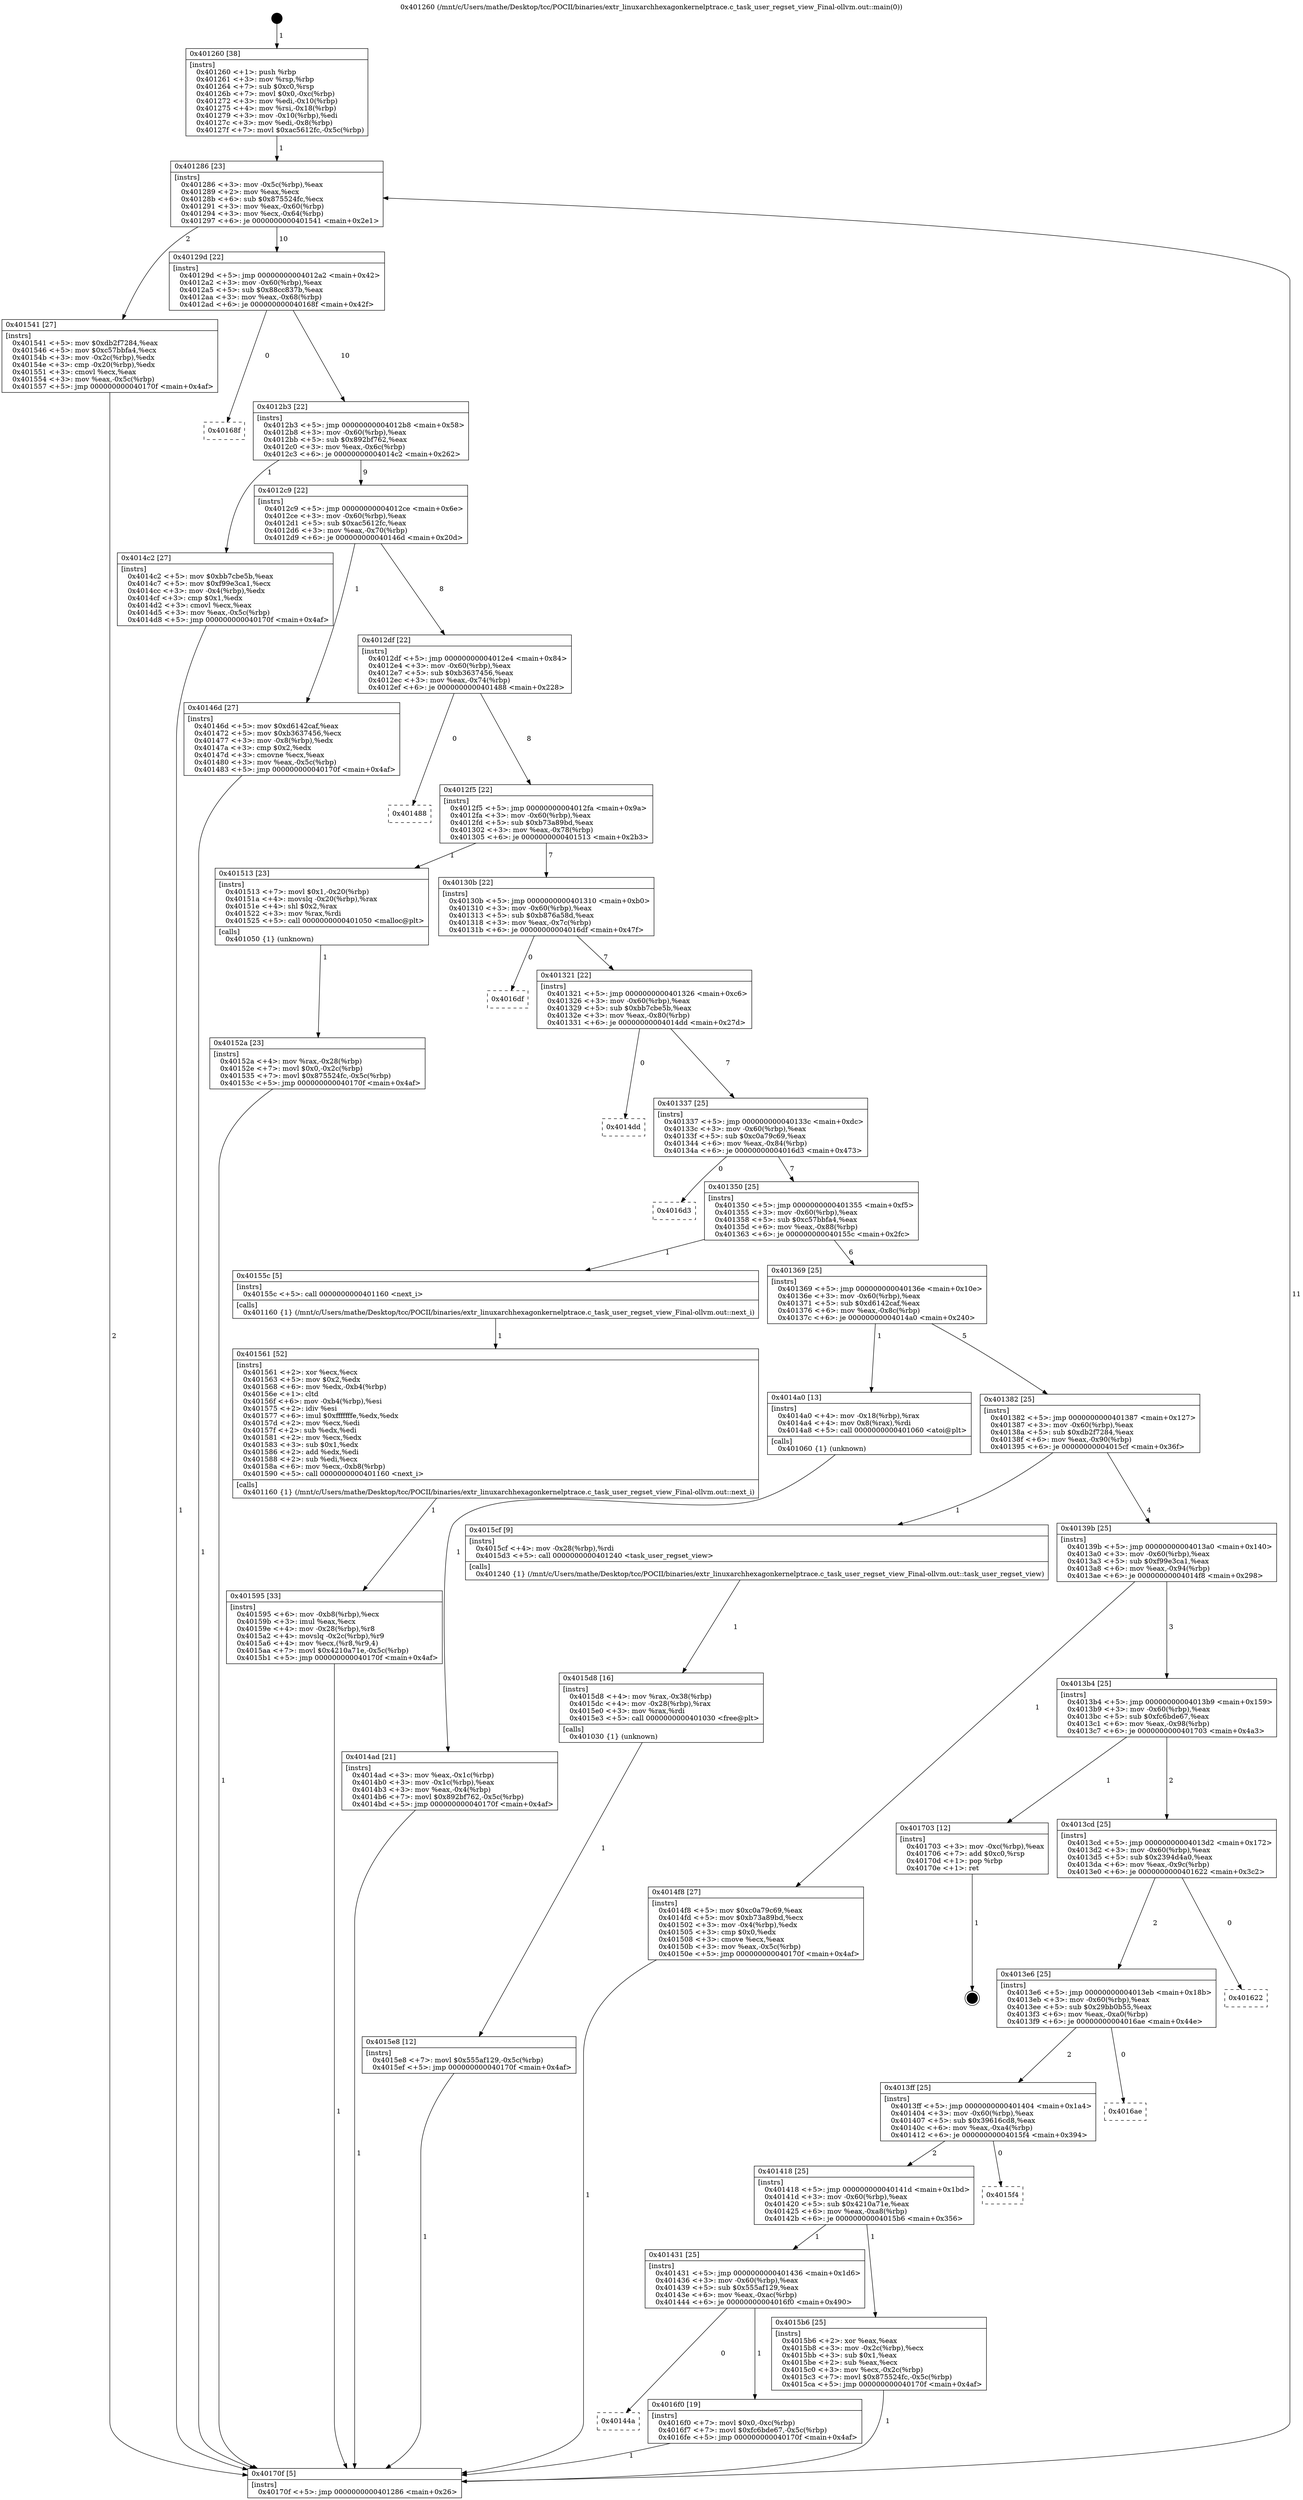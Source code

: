 digraph "0x401260" {
  label = "0x401260 (/mnt/c/Users/mathe/Desktop/tcc/POCII/binaries/extr_linuxarchhexagonkernelptrace.c_task_user_regset_view_Final-ollvm.out::main(0))"
  labelloc = "t"
  node[shape=record]

  Entry [label="",width=0.3,height=0.3,shape=circle,fillcolor=black,style=filled]
  "0x401286" [label="{
     0x401286 [23]\l
     | [instrs]\l
     &nbsp;&nbsp;0x401286 \<+3\>: mov -0x5c(%rbp),%eax\l
     &nbsp;&nbsp;0x401289 \<+2\>: mov %eax,%ecx\l
     &nbsp;&nbsp;0x40128b \<+6\>: sub $0x875524fc,%ecx\l
     &nbsp;&nbsp;0x401291 \<+3\>: mov %eax,-0x60(%rbp)\l
     &nbsp;&nbsp;0x401294 \<+3\>: mov %ecx,-0x64(%rbp)\l
     &nbsp;&nbsp;0x401297 \<+6\>: je 0000000000401541 \<main+0x2e1\>\l
  }"]
  "0x401541" [label="{
     0x401541 [27]\l
     | [instrs]\l
     &nbsp;&nbsp;0x401541 \<+5\>: mov $0xdb2f7284,%eax\l
     &nbsp;&nbsp;0x401546 \<+5\>: mov $0xc57bbfa4,%ecx\l
     &nbsp;&nbsp;0x40154b \<+3\>: mov -0x2c(%rbp),%edx\l
     &nbsp;&nbsp;0x40154e \<+3\>: cmp -0x20(%rbp),%edx\l
     &nbsp;&nbsp;0x401551 \<+3\>: cmovl %ecx,%eax\l
     &nbsp;&nbsp;0x401554 \<+3\>: mov %eax,-0x5c(%rbp)\l
     &nbsp;&nbsp;0x401557 \<+5\>: jmp 000000000040170f \<main+0x4af\>\l
  }"]
  "0x40129d" [label="{
     0x40129d [22]\l
     | [instrs]\l
     &nbsp;&nbsp;0x40129d \<+5\>: jmp 00000000004012a2 \<main+0x42\>\l
     &nbsp;&nbsp;0x4012a2 \<+3\>: mov -0x60(%rbp),%eax\l
     &nbsp;&nbsp;0x4012a5 \<+5\>: sub $0x88cc837b,%eax\l
     &nbsp;&nbsp;0x4012aa \<+3\>: mov %eax,-0x68(%rbp)\l
     &nbsp;&nbsp;0x4012ad \<+6\>: je 000000000040168f \<main+0x42f\>\l
  }"]
  Exit [label="",width=0.3,height=0.3,shape=circle,fillcolor=black,style=filled,peripheries=2]
  "0x40168f" [label="{
     0x40168f\l
  }", style=dashed]
  "0x4012b3" [label="{
     0x4012b3 [22]\l
     | [instrs]\l
     &nbsp;&nbsp;0x4012b3 \<+5\>: jmp 00000000004012b8 \<main+0x58\>\l
     &nbsp;&nbsp;0x4012b8 \<+3\>: mov -0x60(%rbp),%eax\l
     &nbsp;&nbsp;0x4012bb \<+5\>: sub $0x892bf762,%eax\l
     &nbsp;&nbsp;0x4012c0 \<+3\>: mov %eax,-0x6c(%rbp)\l
     &nbsp;&nbsp;0x4012c3 \<+6\>: je 00000000004014c2 \<main+0x262\>\l
  }"]
  "0x40144a" [label="{
     0x40144a\l
  }", style=dashed]
  "0x4014c2" [label="{
     0x4014c2 [27]\l
     | [instrs]\l
     &nbsp;&nbsp;0x4014c2 \<+5\>: mov $0xbb7cbe5b,%eax\l
     &nbsp;&nbsp;0x4014c7 \<+5\>: mov $0xf99e3ca1,%ecx\l
     &nbsp;&nbsp;0x4014cc \<+3\>: mov -0x4(%rbp),%edx\l
     &nbsp;&nbsp;0x4014cf \<+3\>: cmp $0x1,%edx\l
     &nbsp;&nbsp;0x4014d2 \<+3\>: cmovl %ecx,%eax\l
     &nbsp;&nbsp;0x4014d5 \<+3\>: mov %eax,-0x5c(%rbp)\l
     &nbsp;&nbsp;0x4014d8 \<+5\>: jmp 000000000040170f \<main+0x4af\>\l
  }"]
  "0x4012c9" [label="{
     0x4012c9 [22]\l
     | [instrs]\l
     &nbsp;&nbsp;0x4012c9 \<+5\>: jmp 00000000004012ce \<main+0x6e\>\l
     &nbsp;&nbsp;0x4012ce \<+3\>: mov -0x60(%rbp),%eax\l
     &nbsp;&nbsp;0x4012d1 \<+5\>: sub $0xac5612fc,%eax\l
     &nbsp;&nbsp;0x4012d6 \<+3\>: mov %eax,-0x70(%rbp)\l
     &nbsp;&nbsp;0x4012d9 \<+6\>: je 000000000040146d \<main+0x20d\>\l
  }"]
  "0x4016f0" [label="{
     0x4016f0 [19]\l
     | [instrs]\l
     &nbsp;&nbsp;0x4016f0 \<+7\>: movl $0x0,-0xc(%rbp)\l
     &nbsp;&nbsp;0x4016f7 \<+7\>: movl $0xfc6bde67,-0x5c(%rbp)\l
     &nbsp;&nbsp;0x4016fe \<+5\>: jmp 000000000040170f \<main+0x4af\>\l
  }"]
  "0x40146d" [label="{
     0x40146d [27]\l
     | [instrs]\l
     &nbsp;&nbsp;0x40146d \<+5\>: mov $0xd6142caf,%eax\l
     &nbsp;&nbsp;0x401472 \<+5\>: mov $0xb3637456,%ecx\l
     &nbsp;&nbsp;0x401477 \<+3\>: mov -0x8(%rbp),%edx\l
     &nbsp;&nbsp;0x40147a \<+3\>: cmp $0x2,%edx\l
     &nbsp;&nbsp;0x40147d \<+3\>: cmovne %ecx,%eax\l
     &nbsp;&nbsp;0x401480 \<+3\>: mov %eax,-0x5c(%rbp)\l
     &nbsp;&nbsp;0x401483 \<+5\>: jmp 000000000040170f \<main+0x4af\>\l
  }"]
  "0x4012df" [label="{
     0x4012df [22]\l
     | [instrs]\l
     &nbsp;&nbsp;0x4012df \<+5\>: jmp 00000000004012e4 \<main+0x84\>\l
     &nbsp;&nbsp;0x4012e4 \<+3\>: mov -0x60(%rbp),%eax\l
     &nbsp;&nbsp;0x4012e7 \<+5\>: sub $0xb3637456,%eax\l
     &nbsp;&nbsp;0x4012ec \<+3\>: mov %eax,-0x74(%rbp)\l
     &nbsp;&nbsp;0x4012ef \<+6\>: je 0000000000401488 \<main+0x228\>\l
  }"]
  "0x40170f" [label="{
     0x40170f [5]\l
     | [instrs]\l
     &nbsp;&nbsp;0x40170f \<+5\>: jmp 0000000000401286 \<main+0x26\>\l
  }"]
  "0x401260" [label="{
     0x401260 [38]\l
     | [instrs]\l
     &nbsp;&nbsp;0x401260 \<+1\>: push %rbp\l
     &nbsp;&nbsp;0x401261 \<+3\>: mov %rsp,%rbp\l
     &nbsp;&nbsp;0x401264 \<+7\>: sub $0xc0,%rsp\l
     &nbsp;&nbsp;0x40126b \<+7\>: movl $0x0,-0xc(%rbp)\l
     &nbsp;&nbsp;0x401272 \<+3\>: mov %edi,-0x10(%rbp)\l
     &nbsp;&nbsp;0x401275 \<+4\>: mov %rsi,-0x18(%rbp)\l
     &nbsp;&nbsp;0x401279 \<+3\>: mov -0x10(%rbp),%edi\l
     &nbsp;&nbsp;0x40127c \<+3\>: mov %edi,-0x8(%rbp)\l
     &nbsp;&nbsp;0x40127f \<+7\>: movl $0xac5612fc,-0x5c(%rbp)\l
  }"]
  "0x4015e8" [label="{
     0x4015e8 [12]\l
     | [instrs]\l
     &nbsp;&nbsp;0x4015e8 \<+7\>: movl $0x555af129,-0x5c(%rbp)\l
     &nbsp;&nbsp;0x4015ef \<+5\>: jmp 000000000040170f \<main+0x4af\>\l
  }"]
  "0x401488" [label="{
     0x401488\l
  }", style=dashed]
  "0x4012f5" [label="{
     0x4012f5 [22]\l
     | [instrs]\l
     &nbsp;&nbsp;0x4012f5 \<+5\>: jmp 00000000004012fa \<main+0x9a\>\l
     &nbsp;&nbsp;0x4012fa \<+3\>: mov -0x60(%rbp),%eax\l
     &nbsp;&nbsp;0x4012fd \<+5\>: sub $0xb73a89bd,%eax\l
     &nbsp;&nbsp;0x401302 \<+3\>: mov %eax,-0x78(%rbp)\l
     &nbsp;&nbsp;0x401305 \<+6\>: je 0000000000401513 \<main+0x2b3\>\l
  }"]
  "0x4015d8" [label="{
     0x4015d8 [16]\l
     | [instrs]\l
     &nbsp;&nbsp;0x4015d8 \<+4\>: mov %rax,-0x38(%rbp)\l
     &nbsp;&nbsp;0x4015dc \<+4\>: mov -0x28(%rbp),%rax\l
     &nbsp;&nbsp;0x4015e0 \<+3\>: mov %rax,%rdi\l
     &nbsp;&nbsp;0x4015e3 \<+5\>: call 0000000000401030 \<free@plt\>\l
     | [calls]\l
     &nbsp;&nbsp;0x401030 \{1\} (unknown)\l
  }"]
  "0x401513" [label="{
     0x401513 [23]\l
     | [instrs]\l
     &nbsp;&nbsp;0x401513 \<+7\>: movl $0x1,-0x20(%rbp)\l
     &nbsp;&nbsp;0x40151a \<+4\>: movslq -0x20(%rbp),%rax\l
     &nbsp;&nbsp;0x40151e \<+4\>: shl $0x2,%rax\l
     &nbsp;&nbsp;0x401522 \<+3\>: mov %rax,%rdi\l
     &nbsp;&nbsp;0x401525 \<+5\>: call 0000000000401050 \<malloc@plt\>\l
     | [calls]\l
     &nbsp;&nbsp;0x401050 \{1\} (unknown)\l
  }"]
  "0x40130b" [label="{
     0x40130b [22]\l
     | [instrs]\l
     &nbsp;&nbsp;0x40130b \<+5\>: jmp 0000000000401310 \<main+0xb0\>\l
     &nbsp;&nbsp;0x401310 \<+3\>: mov -0x60(%rbp),%eax\l
     &nbsp;&nbsp;0x401313 \<+5\>: sub $0xb876a58d,%eax\l
     &nbsp;&nbsp;0x401318 \<+3\>: mov %eax,-0x7c(%rbp)\l
     &nbsp;&nbsp;0x40131b \<+6\>: je 00000000004016df \<main+0x47f\>\l
  }"]
  "0x401431" [label="{
     0x401431 [25]\l
     | [instrs]\l
     &nbsp;&nbsp;0x401431 \<+5\>: jmp 0000000000401436 \<main+0x1d6\>\l
     &nbsp;&nbsp;0x401436 \<+3\>: mov -0x60(%rbp),%eax\l
     &nbsp;&nbsp;0x401439 \<+5\>: sub $0x555af129,%eax\l
     &nbsp;&nbsp;0x40143e \<+6\>: mov %eax,-0xac(%rbp)\l
     &nbsp;&nbsp;0x401444 \<+6\>: je 00000000004016f0 \<main+0x490\>\l
  }"]
  "0x4016df" [label="{
     0x4016df\l
  }", style=dashed]
  "0x401321" [label="{
     0x401321 [22]\l
     | [instrs]\l
     &nbsp;&nbsp;0x401321 \<+5\>: jmp 0000000000401326 \<main+0xc6\>\l
     &nbsp;&nbsp;0x401326 \<+3\>: mov -0x60(%rbp),%eax\l
     &nbsp;&nbsp;0x401329 \<+5\>: sub $0xbb7cbe5b,%eax\l
     &nbsp;&nbsp;0x40132e \<+3\>: mov %eax,-0x80(%rbp)\l
     &nbsp;&nbsp;0x401331 \<+6\>: je 00000000004014dd \<main+0x27d\>\l
  }"]
  "0x4015b6" [label="{
     0x4015b6 [25]\l
     | [instrs]\l
     &nbsp;&nbsp;0x4015b6 \<+2\>: xor %eax,%eax\l
     &nbsp;&nbsp;0x4015b8 \<+3\>: mov -0x2c(%rbp),%ecx\l
     &nbsp;&nbsp;0x4015bb \<+3\>: sub $0x1,%eax\l
     &nbsp;&nbsp;0x4015be \<+2\>: sub %eax,%ecx\l
     &nbsp;&nbsp;0x4015c0 \<+3\>: mov %ecx,-0x2c(%rbp)\l
     &nbsp;&nbsp;0x4015c3 \<+7\>: movl $0x875524fc,-0x5c(%rbp)\l
     &nbsp;&nbsp;0x4015ca \<+5\>: jmp 000000000040170f \<main+0x4af\>\l
  }"]
  "0x4014dd" [label="{
     0x4014dd\l
  }", style=dashed]
  "0x401337" [label="{
     0x401337 [25]\l
     | [instrs]\l
     &nbsp;&nbsp;0x401337 \<+5\>: jmp 000000000040133c \<main+0xdc\>\l
     &nbsp;&nbsp;0x40133c \<+3\>: mov -0x60(%rbp),%eax\l
     &nbsp;&nbsp;0x40133f \<+5\>: sub $0xc0a79c69,%eax\l
     &nbsp;&nbsp;0x401344 \<+6\>: mov %eax,-0x84(%rbp)\l
     &nbsp;&nbsp;0x40134a \<+6\>: je 00000000004016d3 \<main+0x473\>\l
  }"]
  "0x401418" [label="{
     0x401418 [25]\l
     | [instrs]\l
     &nbsp;&nbsp;0x401418 \<+5\>: jmp 000000000040141d \<main+0x1bd\>\l
     &nbsp;&nbsp;0x40141d \<+3\>: mov -0x60(%rbp),%eax\l
     &nbsp;&nbsp;0x401420 \<+5\>: sub $0x4210a71e,%eax\l
     &nbsp;&nbsp;0x401425 \<+6\>: mov %eax,-0xa8(%rbp)\l
     &nbsp;&nbsp;0x40142b \<+6\>: je 00000000004015b6 \<main+0x356\>\l
  }"]
  "0x4016d3" [label="{
     0x4016d3\l
  }", style=dashed]
  "0x401350" [label="{
     0x401350 [25]\l
     | [instrs]\l
     &nbsp;&nbsp;0x401350 \<+5\>: jmp 0000000000401355 \<main+0xf5\>\l
     &nbsp;&nbsp;0x401355 \<+3\>: mov -0x60(%rbp),%eax\l
     &nbsp;&nbsp;0x401358 \<+5\>: sub $0xc57bbfa4,%eax\l
     &nbsp;&nbsp;0x40135d \<+6\>: mov %eax,-0x88(%rbp)\l
     &nbsp;&nbsp;0x401363 \<+6\>: je 000000000040155c \<main+0x2fc\>\l
  }"]
  "0x4015f4" [label="{
     0x4015f4\l
  }", style=dashed]
  "0x40155c" [label="{
     0x40155c [5]\l
     | [instrs]\l
     &nbsp;&nbsp;0x40155c \<+5\>: call 0000000000401160 \<next_i\>\l
     | [calls]\l
     &nbsp;&nbsp;0x401160 \{1\} (/mnt/c/Users/mathe/Desktop/tcc/POCII/binaries/extr_linuxarchhexagonkernelptrace.c_task_user_regset_view_Final-ollvm.out::next_i)\l
  }"]
  "0x401369" [label="{
     0x401369 [25]\l
     | [instrs]\l
     &nbsp;&nbsp;0x401369 \<+5\>: jmp 000000000040136e \<main+0x10e\>\l
     &nbsp;&nbsp;0x40136e \<+3\>: mov -0x60(%rbp),%eax\l
     &nbsp;&nbsp;0x401371 \<+5\>: sub $0xd6142caf,%eax\l
     &nbsp;&nbsp;0x401376 \<+6\>: mov %eax,-0x8c(%rbp)\l
     &nbsp;&nbsp;0x40137c \<+6\>: je 00000000004014a0 \<main+0x240\>\l
  }"]
  "0x4013ff" [label="{
     0x4013ff [25]\l
     | [instrs]\l
     &nbsp;&nbsp;0x4013ff \<+5\>: jmp 0000000000401404 \<main+0x1a4\>\l
     &nbsp;&nbsp;0x401404 \<+3\>: mov -0x60(%rbp),%eax\l
     &nbsp;&nbsp;0x401407 \<+5\>: sub $0x39616cd8,%eax\l
     &nbsp;&nbsp;0x40140c \<+6\>: mov %eax,-0xa4(%rbp)\l
     &nbsp;&nbsp;0x401412 \<+6\>: je 00000000004015f4 \<main+0x394\>\l
  }"]
  "0x4014a0" [label="{
     0x4014a0 [13]\l
     | [instrs]\l
     &nbsp;&nbsp;0x4014a0 \<+4\>: mov -0x18(%rbp),%rax\l
     &nbsp;&nbsp;0x4014a4 \<+4\>: mov 0x8(%rax),%rdi\l
     &nbsp;&nbsp;0x4014a8 \<+5\>: call 0000000000401060 \<atoi@plt\>\l
     | [calls]\l
     &nbsp;&nbsp;0x401060 \{1\} (unknown)\l
  }"]
  "0x401382" [label="{
     0x401382 [25]\l
     | [instrs]\l
     &nbsp;&nbsp;0x401382 \<+5\>: jmp 0000000000401387 \<main+0x127\>\l
     &nbsp;&nbsp;0x401387 \<+3\>: mov -0x60(%rbp),%eax\l
     &nbsp;&nbsp;0x40138a \<+5\>: sub $0xdb2f7284,%eax\l
     &nbsp;&nbsp;0x40138f \<+6\>: mov %eax,-0x90(%rbp)\l
     &nbsp;&nbsp;0x401395 \<+6\>: je 00000000004015cf \<main+0x36f\>\l
  }"]
  "0x4014ad" [label="{
     0x4014ad [21]\l
     | [instrs]\l
     &nbsp;&nbsp;0x4014ad \<+3\>: mov %eax,-0x1c(%rbp)\l
     &nbsp;&nbsp;0x4014b0 \<+3\>: mov -0x1c(%rbp),%eax\l
     &nbsp;&nbsp;0x4014b3 \<+3\>: mov %eax,-0x4(%rbp)\l
     &nbsp;&nbsp;0x4014b6 \<+7\>: movl $0x892bf762,-0x5c(%rbp)\l
     &nbsp;&nbsp;0x4014bd \<+5\>: jmp 000000000040170f \<main+0x4af\>\l
  }"]
  "0x4016ae" [label="{
     0x4016ae\l
  }", style=dashed]
  "0x4015cf" [label="{
     0x4015cf [9]\l
     | [instrs]\l
     &nbsp;&nbsp;0x4015cf \<+4\>: mov -0x28(%rbp),%rdi\l
     &nbsp;&nbsp;0x4015d3 \<+5\>: call 0000000000401240 \<task_user_regset_view\>\l
     | [calls]\l
     &nbsp;&nbsp;0x401240 \{1\} (/mnt/c/Users/mathe/Desktop/tcc/POCII/binaries/extr_linuxarchhexagonkernelptrace.c_task_user_regset_view_Final-ollvm.out::task_user_regset_view)\l
  }"]
  "0x40139b" [label="{
     0x40139b [25]\l
     | [instrs]\l
     &nbsp;&nbsp;0x40139b \<+5\>: jmp 00000000004013a0 \<main+0x140\>\l
     &nbsp;&nbsp;0x4013a0 \<+3\>: mov -0x60(%rbp),%eax\l
     &nbsp;&nbsp;0x4013a3 \<+5\>: sub $0xf99e3ca1,%eax\l
     &nbsp;&nbsp;0x4013a8 \<+6\>: mov %eax,-0x94(%rbp)\l
     &nbsp;&nbsp;0x4013ae \<+6\>: je 00000000004014f8 \<main+0x298\>\l
  }"]
  "0x4013e6" [label="{
     0x4013e6 [25]\l
     | [instrs]\l
     &nbsp;&nbsp;0x4013e6 \<+5\>: jmp 00000000004013eb \<main+0x18b\>\l
     &nbsp;&nbsp;0x4013eb \<+3\>: mov -0x60(%rbp),%eax\l
     &nbsp;&nbsp;0x4013ee \<+5\>: sub $0x29bb0b55,%eax\l
     &nbsp;&nbsp;0x4013f3 \<+6\>: mov %eax,-0xa0(%rbp)\l
     &nbsp;&nbsp;0x4013f9 \<+6\>: je 00000000004016ae \<main+0x44e\>\l
  }"]
  "0x4014f8" [label="{
     0x4014f8 [27]\l
     | [instrs]\l
     &nbsp;&nbsp;0x4014f8 \<+5\>: mov $0xc0a79c69,%eax\l
     &nbsp;&nbsp;0x4014fd \<+5\>: mov $0xb73a89bd,%ecx\l
     &nbsp;&nbsp;0x401502 \<+3\>: mov -0x4(%rbp),%edx\l
     &nbsp;&nbsp;0x401505 \<+3\>: cmp $0x0,%edx\l
     &nbsp;&nbsp;0x401508 \<+3\>: cmove %ecx,%eax\l
     &nbsp;&nbsp;0x40150b \<+3\>: mov %eax,-0x5c(%rbp)\l
     &nbsp;&nbsp;0x40150e \<+5\>: jmp 000000000040170f \<main+0x4af\>\l
  }"]
  "0x4013b4" [label="{
     0x4013b4 [25]\l
     | [instrs]\l
     &nbsp;&nbsp;0x4013b4 \<+5\>: jmp 00000000004013b9 \<main+0x159\>\l
     &nbsp;&nbsp;0x4013b9 \<+3\>: mov -0x60(%rbp),%eax\l
     &nbsp;&nbsp;0x4013bc \<+5\>: sub $0xfc6bde67,%eax\l
     &nbsp;&nbsp;0x4013c1 \<+6\>: mov %eax,-0x98(%rbp)\l
     &nbsp;&nbsp;0x4013c7 \<+6\>: je 0000000000401703 \<main+0x4a3\>\l
  }"]
  "0x40152a" [label="{
     0x40152a [23]\l
     | [instrs]\l
     &nbsp;&nbsp;0x40152a \<+4\>: mov %rax,-0x28(%rbp)\l
     &nbsp;&nbsp;0x40152e \<+7\>: movl $0x0,-0x2c(%rbp)\l
     &nbsp;&nbsp;0x401535 \<+7\>: movl $0x875524fc,-0x5c(%rbp)\l
     &nbsp;&nbsp;0x40153c \<+5\>: jmp 000000000040170f \<main+0x4af\>\l
  }"]
  "0x401561" [label="{
     0x401561 [52]\l
     | [instrs]\l
     &nbsp;&nbsp;0x401561 \<+2\>: xor %ecx,%ecx\l
     &nbsp;&nbsp;0x401563 \<+5\>: mov $0x2,%edx\l
     &nbsp;&nbsp;0x401568 \<+6\>: mov %edx,-0xb4(%rbp)\l
     &nbsp;&nbsp;0x40156e \<+1\>: cltd\l
     &nbsp;&nbsp;0x40156f \<+6\>: mov -0xb4(%rbp),%esi\l
     &nbsp;&nbsp;0x401575 \<+2\>: idiv %esi\l
     &nbsp;&nbsp;0x401577 \<+6\>: imul $0xfffffffe,%edx,%edx\l
     &nbsp;&nbsp;0x40157d \<+2\>: mov %ecx,%edi\l
     &nbsp;&nbsp;0x40157f \<+2\>: sub %edx,%edi\l
     &nbsp;&nbsp;0x401581 \<+2\>: mov %ecx,%edx\l
     &nbsp;&nbsp;0x401583 \<+3\>: sub $0x1,%edx\l
     &nbsp;&nbsp;0x401586 \<+2\>: add %edx,%edi\l
     &nbsp;&nbsp;0x401588 \<+2\>: sub %edi,%ecx\l
     &nbsp;&nbsp;0x40158a \<+6\>: mov %ecx,-0xb8(%rbp)\l
     &nbsp;&nbsp;0x401590 \<+5\>: call 0000000000401160 \<next_i\>\l
     | [calls]\l
     &nbsp;&nbsp;0x401160 \{1\} (/mnt/c/Users/mathe/Desktop/tcc/POCII/binaries/extr_linuxarchhexagonkernelptrace.c_task_user_regset_view_Final-ollvm.out::next_i)\l
  }"]
  "0x401595" [label="{
     0x401595 [33]\l
     | [instrs]\l
     &nbsp;&nbsp;0x401595 \<+6\>: mov -0xb8(%rbp),%ecx\l
     &nbsp;&nbsp;0x40159b \<+3\>: imul %eax,%ecx\l
     &nbsp;&nbsp;0x40159e \<+4\>: mov -0x28(%rbp),%r8\l
     &nbsp;&nbsp;0x4015a2 \<+4\>: movslq -0x2c(%rbp),%r9\l
     &nbsp;&nbsp;0x4015a6 \<+4\>: mov %ecx,(%r8,%r9,4)\l
     &nbsp;&nbsp;0x4015aa \<+7\>: movl $0x4210a71e,-0x5c(%rbp)\l
     &nbsp;&nbsp;0x4015b1 \<+5\>: jmp 000000000040170f \<main+0x4af\>\l
  }"]
  "0x401622" [label="{
     0x401622\l
  }", style=dashed]
  "0x401703" [label="{
     0x401703 [12]\l
     | [instrs]\l
     &nbsp;&nbsp;0x401703 \<+3\>: mov -0xc(%rbp),%eax\l
     &nbsp;&nbsp;0x401706 \<+7\>: add $0xc0,%rsp\l
     &nbsp;&nbsp;0x40170d \<+1\>: pop %rbp\l
     &nbsp;&nbsp;0x40170e \<+1\>: ret\l
  }"]
  "0x4013cd" [label="{
     0x4013cd [25]\l
     | [instrs]\l
     &nbsp;&nbsp;0x4013cd \<+5\>: jmp 00000000004013d2 \<main+0x172\>\l
     &nbsp;&nbsp;0x4013d2 \<+3\>: mov -0x60(%rbp),%eax\l
     &nbsp;&nbsp;0x4013d5 \<+5\>: sub $0x2394d4a0,%eax\l
     &nbsp;&nbsp;0x4013da \<+6\>: mov %eax,-0x9c(%rbp)\l
     &nbsp;&nbsp;0x4013e0 \<+6\>: je 0000000000401622 \<main+0x3c2\>\l
  }"]
  Entry -> "0x401260" [label=" 1"]
  "0x401286" -> "0x401541" [label=" 2"]
  "0x401286" -> "0x40129d" [label=" 10"]
  "0x401703" -> Exit [label=" 1"]
  "0x40129d" -> "0x40168f" [label=" 0"]
  "0x40129d" -> "0x4012b3" [label=" 10"]
  "0x4016f0" -> "0x40170f" [label=" 1"]
  "0x4012b3" -> "0x4014c2" [label=" 1"]
  "0x4012b3" -> "0x4012c9" [label=" 9"]
  "0x401431" -> "0x40144a" [label=" 0"]
  "0x4012c9" -> "0x40146d" [label=" 1"]
  "0x4012c9" -> "0x4012df" [label=" 8"]
  "0x40146d" -> "0x40170f" [label=" 1"]
  "0x401260" -> "0x401286" [label=" 1"]
  "0x40170f" -> "0x401286" [label=" 11"]
  "0x401431" -> "0x4016f0" [label=" 1"]
  "0x4012df" -> "0x401488" [label=" 0"]
  "0x4012df" -> "0x4012f5" [label=" 8"]
  "0x4015e8" -> "0x40170f" [label=" 1"]
  "0x4012f5" -> "0x401513" [label=" 1"]
  "0x4012f5" -> "0x40130b" [label=" 7"]
  "0x4015d8" -> "0x4015e8" [label=" 1"]
  "0x40130b" -> "0x4016df" [label=" 0"]
  "0x40130b" -> "0x401321" [label=" 7"]
  "0x4015cf" -> "0x4015d8" [label=" 1"]
  "0x401321" -> "0x4014dd" [label=" 0"]
  "0x401321" -> "0x401337" [label=" 7"]
  "0x4015b6" -> "0x40170f" [label=" 1"]
  "0x401337" -> "0x4016d3" [label=" 0"]
  "0x401337" -> "0x401350" [label=" 7"]
  "0x401418" -> "0x4015b6" [label=" 1"]
  "0x401350" -> "0x40155c" [label=" 1"]
  "0x401350" -> "0x401369" [label=" 6"]
  "0x401418" -> "0x401431" [label=" 1"]
  "0x401369" -> "0x4014a0" [label=" 1"]
  "0x401369" -> "0x401382" [label=" 5"]
  "0x4014a0" -> "0x4014ad" [label=" 1"]
  "0x4014ad" -> "0x40170f" [label=" 1"]
  "0x4014c2" -> "0x40170f" [label=" 1"]
  "0x4013ff" -> "0x4015f4" [label=" 0"]
  "0x401382" -> "0x4015cf" [label=" 1"]
  "0x401382" -> "0x40139b" [label=" 4"]
  "0x4013ff" -> "0x401418" [label=" 2"]
  "0x40139b" -> "0x4014f8" [label=" 1"]
  "0x40139b" -> "0x4013b4" [label=" 3"]
  "0x4014f8" -> "0x40170f" [label=" 1"]
  "0x401513" -> "0x40152a" [label=" 1"]
  "0x40152a" -> "0x40170f" [label=" 1"]
  "0x401541" -> "0x40170f" [label=" 2"]
  "0x40155c" -> "0x401561" [label=" 1"]
  "0x401561" -> "0x401595" [label=" 1"]
  "0x401595" -> "0x40170f" [label=" 1"]
  "0x4013e6" -> "0x4016ae" [label=" 0"]
  "0x4013b4" -> "0x401703" [label=" 1"]
  "0x4013b4" -> "0x4013cd" [label=" 2"]
  "0x4013e6" -> "0x4013ff" [label=" 2"]
  "0x4013cd" -> "0x401622" [label=" 0"]
  "0x4013cd" -> "0x4013e6" [label=" 2"]
}
